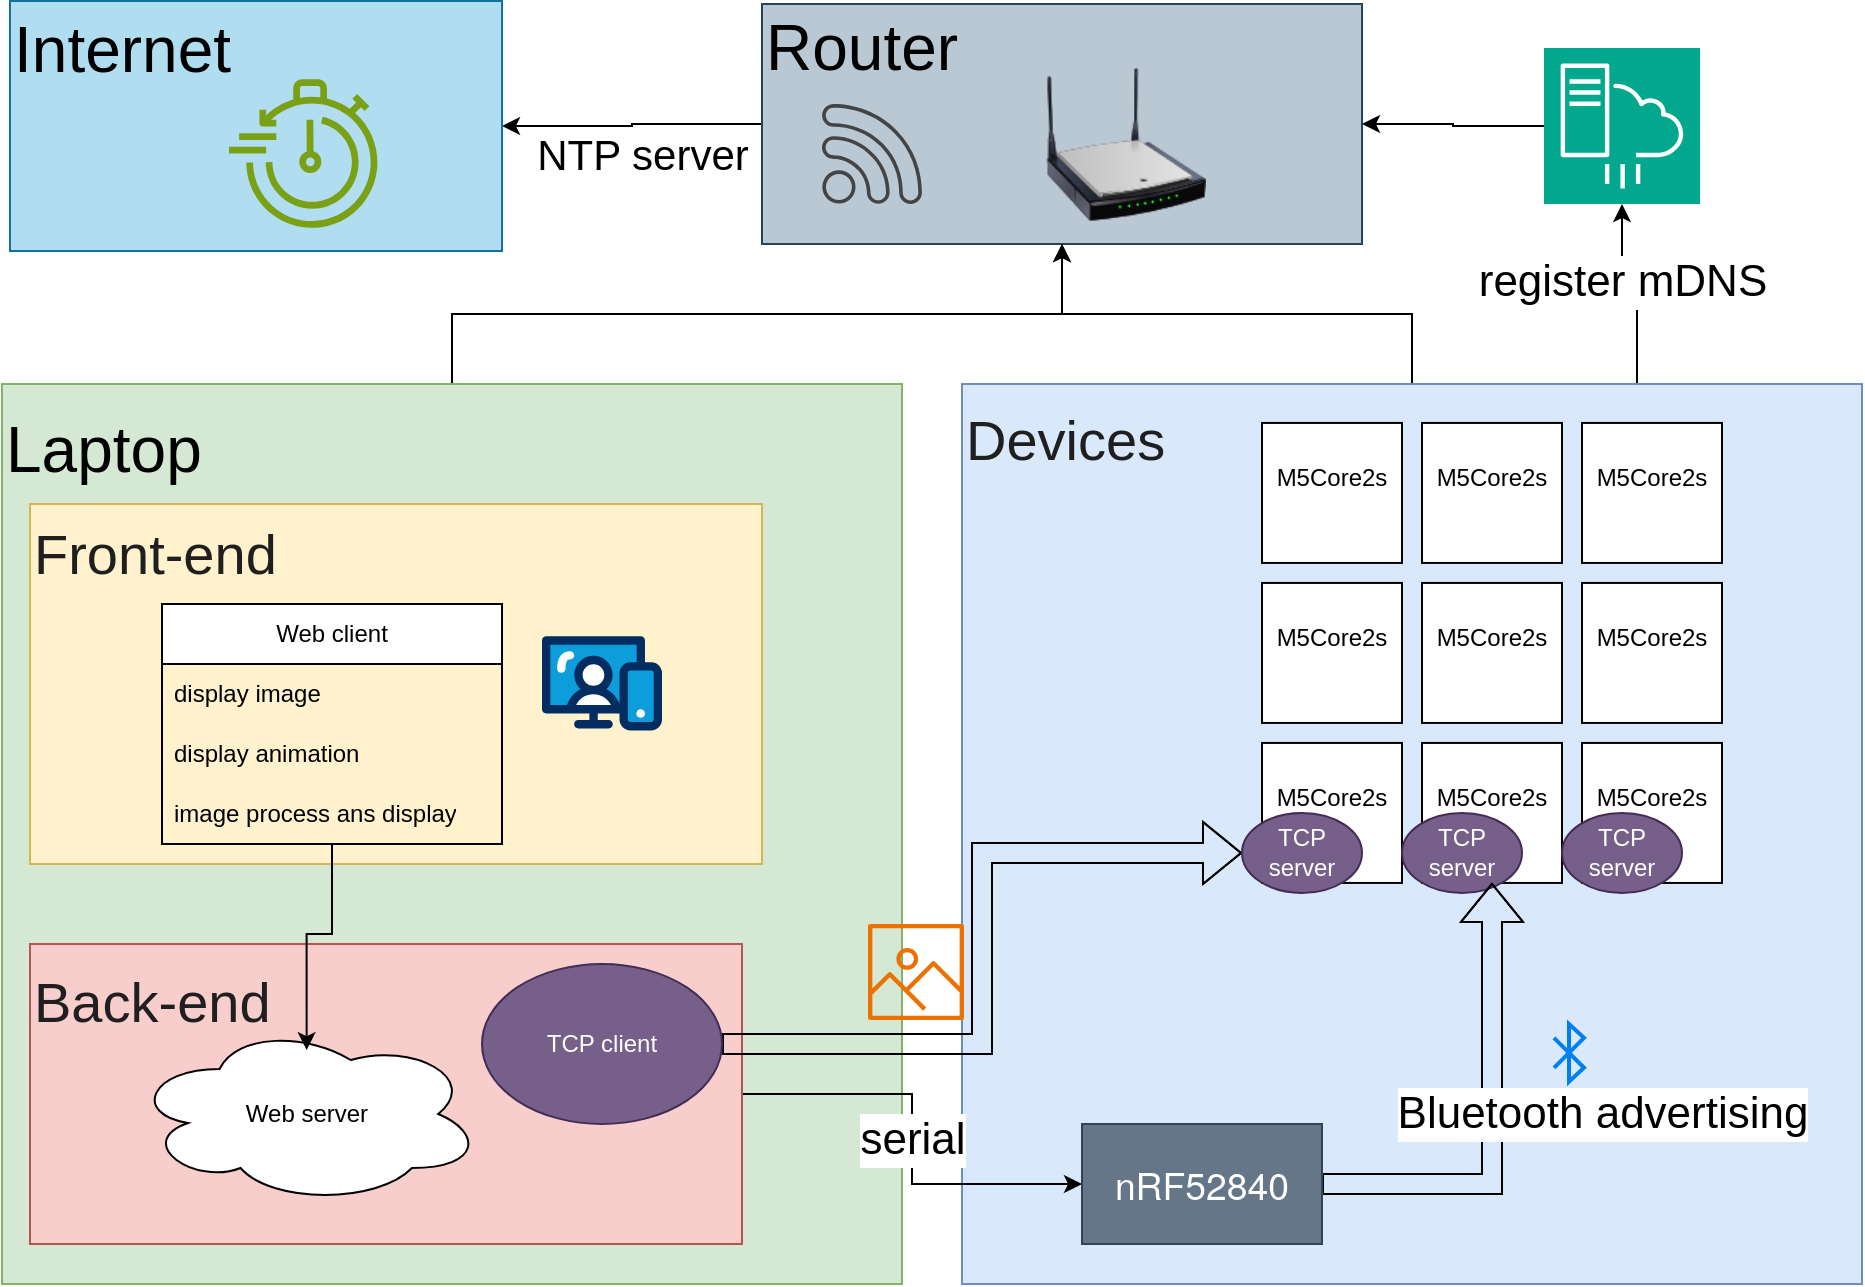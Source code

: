 <mxfile version="24.4.0" type="github">
  <diagram id="prtHgNgQTEPvFCAcTncT" name="Page-1">
    <mxGraphModel dx="1134" dy="1823" grid="1" gridSize="10" guides="1" tooltips="1" connect="1" arrows="1" fold="1" page="1" pageScale="1" pageWidth="827" pageHeight="1169" math="0" shadow="0">
      <root>
        <mxCell id="0" />
        <mxCell id="1" parent="0" />
        <mxCell id="GywmkDHo5cDXgONwIff1-30" style="edgeStyle=orthogonalEdgeStyle;rounded=0;orthogonalLoop=1;jettySize=auto;html=1;entryX=1;entryY=0.5;entryDx=0;entryDy=0;" edge="1" parent="1" source="GywmkDHo5cDXgONwIff1-19" target="GywmkDHo5cDXgONwIff1-27">
          <mxGeometry relative="1" as="geometry" />
        </mxCell>
        <mxCell id="GywmkDHo5cDXgONwIff1-32" value="&lt;font style=&quot;font-size: 21px;&quot;&gt;NTP server&lt;/font&gt;" style="edgeLabel;html=1;align=center;verticalAlign=middle;resizable=0;points=[];" vertex="1" connectable="0" parent="GywmkDHo5cDXgONwIff1-30">
          <mxGeometry x="-0.146" y="5" relative="1" as="geometry">
            <mxPoint x="-4" y="10" as="offset" />
          </mxGeometry>
        </mxCell>
        <mxCell id="GywmkDHo5cDXgONwIff1-19" value="&lt;font style=&quot;font-size: 32px;&quot;&gt;Router&lt;/font&gt;&lt;div&gt;&lt;font style=&quot;font-size: 32px;&quot;&gt;&lt;br&gt;&lt;/font&gt;&lt;/div&gt;&lt;div&gt;&lt;font style=&quot;font-size: 32px;&quot;&gt;&amp;nbsp;&lt;/font&gt;&lt;/div&gt;" style="rounded=0;whiteSpace=wrap;html=1;align=left;fillColor=#bac8d3;strokeColor=#23445d;" vertex="1" parent="1">
          <mxGeometry x="540" width="300" height="120" as="geometry" />
        </mxCell>
        <mxCell id="GywmkDHo5cDXgONwIff1-13" style="edgeStyle=orthogonalEdgeStyle;rounded=0;orthogonalLoop=1;jettySize=auto;html=1;" edge="1" parent="1" source="GywmkDHo5cDXgONwIff1-2" target="GywmkDHo5cDXgONwIff1-19">
          <mxGeometry relative="1" as="geometry" />
        </mxCell>
        <mxCell id="GywmkDHo5cDXgONwIff1-2" value="&lt;font style=&quot;font-size: 32px;&quot;&gt;Laptop&lt;/font&gt;&lt;div&gt;&lt;font style=&quot;font-size: 32px;&quot;&gt;&lt;br&gt;&lt;/font&gt;&lt;/div&gt;&lt;div&gt;&lt;font style=&quot;font-size: 32px;&quot;&gt;&lt;br&gt;&lt;/font&gt;&lt;/div&gt;&lt;div&gt;&lt;font style=&quot;font-size: 32px;&quot;&gt;&lt;br&gt;&lt;/font&gt;&lt;/div&gt;&lt;div&gt;&lt;font style=&quot;font-size: 32px;&quot;&gt;&lt;br&gt;&lt;/font&gt;&lt;/div&gt;&lt;div&gt;&lt;font style=&quot;font-size: 32px;&quot;&gt;&lt;br&gt;&lt;/font&gt;&lt;/div&gt;&lt;div&gt;&lt;font style=&quot;font-size: 32px;&quot;&gt;&lt;br&gt;&lt;/font&gt;&lt;/div&gt;&lt;div&gt;&lt;font style=&quot;font-size: 32px;&quot;&gt;&lt;br&gt;&lt;/font&gt;&lt;/div&gt;&lt;div&gt;&lt;font style=&quot;font-size: 32px;&quot;&gt;&lt;br&gt;&lt;/font&gt;&lt;/div&gt;&lt;div&gt;&lt;font style=&quot;font-size: 32px;&quot;&gt;&lt;br&gt;&lt;/font&gt;&lt;/div&gt;&lt;div&gt;&lt;font style=&quot;font-size: 32px;&quot;&gt;&lt;br&gt;&lt;/font&gt;&lt;/div&gt;" style="rounded=0;whiteSpace=wrap;html=1;align=left;fillColor=#d5e8d4;strokeColor=#82b366;" vertex="1" parent="1">
          <mxGeometry x="160" y="190" width="450" height="450" as="geometry" />
        </mxCell>
        <mxCell id="GywmkDHo5cDXgONwIff1-14" style="edgeStyle=orthogonalEdgeStyle;rounded=0;orthogonalLoop=1;jettySize=auto;html=1;" edge="1" parent="1" source="ECZS6urQ88kVA5Ex51Vr-15" target="GywmkDHo5cDXgONwIff1-19">
          <mxGeometry relative="1" as="geometry" />
        </mxCell>
        <mxCell id="GywmkDHo5cDXgONwIff1-18" style="edgeStyle=orthogonalEdgeStyle;rounded=0;orthogonalLoop=1;jettySize=auto;html=1;exitX=0.75;exitY=0;exitDx=0;exitDy=0;" edge="1" parent="1" source="ECZS6urQ88kVA5Ex51Vr-15" target="GywmkDHo5cDXgONwIff1-17">
          <mxGeometry relative="1" as="geometry" />
        </mxCell>
        <mxCell id="GywmkDHo5cDXgONwIff1-20" value="&lt;font style=&quot;font-size: 22px;&quot;&gt;register mDNS&lt;/font&gt;" style="edgeLabel;html=1;align=center;verticalAlign=middle;resizable=0;points=[];" vertex="1" connectable="0" parent="GywmkDHo5cDXgONwIff1-18">
          <mxGeometry x="0.201" relative="1" as="geometry">
            <mxPoint as="offset" />
          </mxGeometry>
        </mxCell>
        <mxCell id="ECZS6urQ88kVA5Ex51Vr-15" value="&lt;span style=&quot;color: rgb(31, 31, 31); font-family: &amp;quot;Google Sans&amp;quot;, arial, sans-serif-medium, sans-serif; font-size: 28px;&quot;&gt;Devices&lt;/span&gt;&lt;div&gt;&lt;font face=&quot;Google Sans, arial, sans-serif-medium, sans-serif&quot; color=&quot;#1f1f1f&quot;&gt;&lt;span style=&quot;font-size: 28px;&quot;&gt;&lt;br&gt;&lt;/span&gt;&lt;/font&gt;&lt;/div&gt;&lt;div&gt;&lt;font face=&quot;Google Sans, arial, sans-serif-medium, sans-serif&quot; color=&quot;#1f1f1f&quot;&gt;&lt;span style=&quot;font-size: 28px;&quot;&gt;&lt;br&gt;&lt;/span&gt;&lt;/font&gt;&lt;/div&gt;&lt;div&gt;&lt;font face=&quot;Google Sans, arial, sans-serif-medium, sans-serif&quot; color=&quot;#1f1f1f&quot;&gt;&lt;span style=&quot;font-size: 28px;&quot;&gt;&lt;br&gt;&lt;/span&gt;&lt;/font&gt;&lt;/div&gt;&lt;div&gt;&lt;font face=&quot;Google Sans, arial, sans-serif-medium, sans-serif&quot; color=&quot;#1f1f1f&quot;&gt;&lt;span style=&quot;font-size: 28px;&quot;&gt;&lt;br&gt;&lt;/span&gt;&lt;/font&gt;&lt;/div&gt;&lt;div&gt;&lt;font face=&quot;Google Sans, arial, sans-serif-medium, sans-serif&quot; color=&quot;#1f1f1f&quot;&gt;&lt;span style=&quot;font-size: 28px;&quot;&gt;&lt;br&gt;&lt;/span&gt;&lt;/font&gt;&lt;/div&gt;&lt;div&gt;&lt;font face=&quot;Google Sans, arial, sans-serif-medium, sans-serif&quot; color=&quot;#1f1f1f&quot;&gt;&lt;span style=&quot;font-size: 28px;&quot;&gt;&lt;br&gt;&lt;/span&gt;&lt;/font&gt;&lt;div&gt;&lt;font style=&quot;font-size: 32px;&quot;&gt;&lt;br&gt;&lt;/font&gt;&lt;/div&gt;&lt;div&gt;&lt;font style=&quot;font-size: 32px;&quot;&gt;&lt;br&gt;&lt;/font&gt;&lt;/div&gt;&lt;div&gt;&lt;font style=&quot;font-size: 32px;&quot;&gt;&lt;br&gt;&lt;/font&gt;&lt;/div&gt;&lt;div&gt;&lt;font style=&quot;font-size: 32px;&quot;&gt;&lt;br&gt;&lt;/font&gt;&lt;/div&gt;&lt;div&gt;&lt;font style=&quot;font-size: 32px;&quot;&gt;&lt;br&gt;&lt;/font&gt;&lt;/div&gt;&lt;/div&gt;" style="rounded=0;whiteSpace=wrap;html=1;fillColor=#dae8fc;strokeColor=#6c8ebf;align=left;" parent="1" vertex="1">
          <mxGeometry x="640" y="190" width="450" height="450" as="geometry" />
        </mxCell>
        <mxCell id="GywmkDHo5cDXgONwIff1-25" value="&lt;font style=&quot;font-size: 22px;&quot;&gt;serial&lt;/font&gt;" style="edgeStyle=orthogonalEdgeStyle;rounded=0;orthogonalLoop=1;jettySize=auto;html=1;entryX=0;entryY=0.5;entryDx=0;entryDy=0;" edge="1" parent="1" source="ECZS6urQ88kVA5Ex51Vr-16" target="GywmkDHo5cDXgONwIff1-9">
          <mxGeometry relative="1" as="geometry" />
        </mxCell>
        <mxCell id="ECZS6urQ88kVA5Ex51Vr-16" value="&lt;span style=&quot;color: rgb(31, 31, 31); font-family: &amp;quot;Google Sans&amp;quot;, arial, sans-serif-medium, sans-serif; font-size: 28px;&quot;&gt;Back-end&lt;/span&gt;&lt;br&gt;&lt;div&gt;&lt;br&gt;&lt;/div&gt;&lt;div&gt;&lt;font style=&quot;font-size: 32px;&quot;&gt;&lt;br&gt;&lt;/font&gt;&lt;/div&gt;&lt;div&gt;&lt;font style=&quot;font-size: 32px;&quot;&gt;&lt;br&gt;&lt;/font&gt;&lt;/div&gt;" style="rounded=0;whiteSpace=wrap;html=1;fillColor=#f8cecc;strokeColor=#b85450;align=left;" parent="1" vertex="1">
          <mxGeometry x="174" y="470" width="356" height="150" as="geometry" />
        </mxCell>
        <mxCell id="ECZS6urQ88kVA5Ex51Vr-14" value="&lt;span style=&quot;color: rgb(31, 31, 31); font-family: &amp;quot;Google Sans&amp;quot;, arial, sans-serif-medium, sans-serif; font-size: 28px;&quot;&gt;Front-end&lt;/span&gt;&lt;br&gt;&lt;div&gt;&lt;br&gt;&lt;/div&gt;&lt;div&gt;&lt;font style=&quot;font-size: 32px;&quot;&gt;&lt;br&gt;&lt;/font&gt;&lt;/div&gt;&lt;div&gt;&lt;font style=&quot;font-size: 32px;&quot;&gt;&lt;br&gt;&lt;/font&gt;&lt;/div&gt;&lt;div&gt;&lt;font style=&quot;font-size: 32px;&quot;&gt;&lt;br&gt;&lt;/font&gt;&lt;/div&gt;" style="rounded=0;whiteSpace=wrap;html=1;fillColor=#fff2cc;strokeColor=#d6b656;align=left;" parent="1" vertex="1">
          <mxGeometry x="174" y="250" width="366" height="180" as="geometry" />
        </mxCell>
        <mxCell id="ECZS6urQ88kVA5Ex51Vr-1" value="Web server" style="ellipse;shape=cloud;whiteSpace=wrap;html=1;" parent="1" vertex="1">
          <mxGeometry x="225" y="510" width="175" height="90" as="geometry" />
        </mxCell>
        <mxCell id="ECZS6urQ88kVA5Ex51Vr-3" style="edgeStyle=orthogonalEdgeStyle;rounded=0;orthogonalLoop=1;jettySize=auto;html=1;entryX=0.499;entryY=0.145;entryDx=0;entryDy=0;entryPerimeter=0;" parent="1" source="ECZS6urQ88kVA5Ex51Vr-6" target="ECZS6urQ88kVA5Ex51Vr-1" edge="1">
          <mxGeometry relative="1" as="geometry">
            <mxPoint x="410" y="360" as="sourcePoint" />
          </mxGeometry>
        </mxCell>
        <mxCell id="ECZS6urQ88kVA5Ex51Vr-6" value="Web client" style="swimlane;fontStyle=0;childLayout=stackLayout;horizontal=1;startSize=30;horizontalStack=0;resizeParent=1;resizeParentMax=0;resizeLast=0;collapsible=1;marginBottom=0;whiteSpace=wrap;html=1;" parent="1" vertex="1">
          <mxGeometry x="240" y="300" width="170" height="120" as="geometry">
            <mxRectangle x="180" y="80" width="100" height="30" as="alternateBounds" />
          </mxGeometry>
        </mxCell>
        <mxCell id="ECZS6urQ88kVA5Ex51Vr-7" value="display image" style="text;strokeColor=none;fillColor=none;align=left;verticalAlign=middle;spacingLeft=4;spacingRight=4;overflow=hidden;points=[[0,0.5],[1,0.5]];portConstraint=eastwest;rotatable=0;whiteSpace=wrap;html=1;" parent="ECZS6urQ88kVA5Ex51Vr-6" vertex="1">
          <mxGeometry y="30" width="170" height="30" as="geometry" />
        </mxCell>
        <mxCell id="ECZS6urQ88kVA5Ex51Vr-8" value="display animation" style="text;strokeColor=none;fillColor=none;align=left;verticalAlign=middle;spacingLeft=4;spacingRight=4;overflow=hidden;points=[[0,0.5],[1,0.5]];portConstraint=eastwest;rotatable=0;whiteSpace=wrap;html=1;" parent="ECZS6urQ88kVA5Ex51Vr-6" vertex="1">
          <mxGeometry y="60" width="170" height="30" as="geometry" />
        </mxCell>
        <mxCell id="ECZS6urQ88kVA5Ex51Vr-9" value="image process ans display" style="text;strokeColor=none;fillColor=none;align=left;verticalAlign=middle;spacingLeft=4;spacingRight=4;overflow=hidden;points=[[0,0.5],[1,0.5]];portConstraint=eastwest;rotatable=0;whiteSpace=wrap;html=1;" parent="ECZS6urQ88kVA5Ex51Vr-6" vertex="1">
          <mxGeometry y="90" width="170" height="30" as="geometry" />
        </mxCell>
        <mxCell id="ECZS6urQ88kVA5Ex51Vr-17" value="&lt;span class=&quot;fontstyle0&quot;&gt;M5Core2s&lt;/span&gt; &lt;div&gt;&lt;br/&gt;&lt;/div&gt;" style="rounded=0;whiteSpace=wrap;html=1;" parent="1" vertex="1">
          <mxGeometry x="790" y="209.47" width="70" height="70" as="geometry" />
        </mxCell>
        <mxCell id="ECZS6urQ88kVA5Ex51Vr-18" value="&lt;span class=&quot;fontstyle0&quot;&gt;M5Core2s&lt;/span&gt; &lt;div&gt;&lt;br/&gt;&lt;/div&gt;" style="rounded=0;whiteSpace=wrap;html=1;" parent="1" vertex="1">
          <mxGeometry x="790" y="289.47" width="70" height="70" as="geometry" />
        </mxCell>
        <mxCell id="ECZS6urQ88kVA5Ex51Vr-26" style="edgeStyle=orthogonalEdgeStyle;rounded=0;orthogonalLoop=1;jettySize=auto;html=1;entryX=0;entryY=0.5;entryDx=0;entryDy=0;shape=flexArrow;" parent="1" source="GywmkDHo5cDXgONwIff1-3" target="GywmkDHo5cDXgONwIff1-4" edge="1">
          <mxGeometry relative="1" as="geometry">
            <mxPoint x="504.59" y="570" as="sourcePoint" />
            <mxPoint x="859.531" y="430.0" as="targetPoint" />
          </mxGeometry>
        </mxCell>
        <mxCell id="ECZS6urQ88kVA5Ex51Vr-19" value="&lt;span class=&quot;fontstyle0&quot;&gt;M5Core2s&lt;/span&gt; &lt;div&gt;&lt;br/&gt;&lt;/div&gt;" style="rounded=0;whiteSpace=wrap;html=1;" parent="1" vertex="1">
          <mxGeometry x="790" y="369.47" width="70" height="70" as="geometry" />
        </mxCell>
        <mxCell id="ECZS6urQ88kVA5Ex51Vr-20" value="&lt;span class=&quot;fontstyle0&quot;&gt;M5Core2s&lt;/span&gt; &lt;div&gt;&lt;br/&gt;&lt;/div&gt;" style="rounded=0;whiteSpace=wrap;html=1;" parent="1" vertex="1">
          <mxGeometry x="870" y="209.47" width="70" height="70" as="geometry" />
        </mxCell>
        <mxCell id="ECZS6urQ88kVA5Ex51Vr-21" value="&lt;span class=&quot;fontstyle0&quot;&gt;M5Core2s&lt;/span&gt; &lt;div&gt;&lt;br/&gt;&lt;/div&gt;" style="rounded=0;whiteSpace=wrap;html=1;" parent="1" vertex="1">
          <mxGeometry x="870" y="289.47" width="70" height="70" as="geometry" />
        </mxCell>
        <mxCell id="ECZS6urQ88kVA5Ex51Vr-22" value="&lt;span class=&quot;fontstyle0&quot;&gt;M5Core2s&lt;/span&gt; &lt;div&gt;&lt;br/&gt;&lt;/div&gt;" style="rounded=0;whiteSpace=wrap;html=1;" parent="1" vertex="1">
          <mxGeometry x="870" y="369.47" width="70" height="70" as="geometry" />
        </mxCell>
        <mxCell id="ECZS6urQ88kVA5Ex51Vr-23" value="&lt;span class=&quot;fontstyle0&quot;&gt;M5Core2s&lt;/span&gt; &lt;div&gt;&lt;br/&gt;&lt;/div&gt;" style="rounded=0;whiteSpace=wrap;html=1;" parent="1" vertex="1">
          <mxGeometry x="950" y="209.47" width="70" height="70" as="geometry" />
        </mxCell>
        <mxCell id="ECZS6urQ88kVA5Ex51Vr-24" value="&lt;span class=&quot;fontstyle0&quot;&gt;M5Core2s&lt;/span&gt; &lt;div&gt;&lt;br/&gt;&lt;/div&gt;" style="rounded=0;whiteSpace=wrap;html=1;" parent="1" vertex="1">
          <mxGeometry x="950" y="289.47" width="70" height="70" as="geometry" />
        </mxCell>
        <mxCell id="ECZS6urQ88kVA5Ex51Vr-25" value="&lt;span class=&quot;fontstyle0&quot;&gt;M5Core2s&lt;/span&gt; &lt;div&gt;&lt;br/&gt;&lt;/div&gt;" style="rounded=0;whiteSpace=wrap;html=1;" parent="1" vertex="1">
          <mxGeometry x="950" y="369.47" width="70" height="70" as="geometry" />
        </mxCell>
        <mxCell id="GywmkDHo5cDXgONwIff1-3" value="TCP client" style="ellipse;whiteSpace=wrap;html=1;fillColor=#76608a;fontColor=#ffffff;strokeColor=#432D57;" vertex="1" parent="1">
          <mxGeometry x="400" y="480" width="120" height="80" as="geometry" />
        </mxCell>
        <mxCell id="GywmkDHo5cDXgONwIff1-4" value="TCP server" style="ellipse;whiteSpace=wrap;html=1;fillColor=#76608a;fontColor=#ffffff;strokeColor=#432D57;" vertex="1" parent="1">
          <mxGeometry x="780" y="404.47" width="60" height="40" as="geometry" />
        </mxCell>
        <mxCell id="GywmkDHo5cDXgONwIff1-5" value="TCP server" style="ellipse;whiteSpace=wrap;html=1;fillColor=#76608a;fontColor=#ffffff;strokeColor=#432D57;" vertex="1" parent="1">
          <mxGeometry x="860" y="404.47" width="60" height="40" as="geometry" />
        </mxCell>
        <mxCell id="GywmkDHo5cDXgONwIff1-6" value="TCP server" style="ellipse;whiteSpace=wrap;html=1;fillColor=#76608a;fontColor=#ffffff;strokeColor=#432D57;" vertex="1" parent="1">
          <mxGeometry x="940" y="404.47" width="60" height="40" as="geometry" />
        </mxCell>
        <mxCell id="GywmkDHo5cDXgONwIff1-10" style="edgeStyle=orthogonalEdgeStyle;rounded=0;orthogonalLoop=1;jettySize=auto;html=1;shape=flexArrow;" edge="1" parent="1" source="GywmkDHo5cDXgONwIff1-9" target="ECZS6urQ88kVA5Ex51Vr-22">
          <mxGeometry relative="1" as="geometry">
            <mxPoint x="880.0" y="605.53" as="sourcePoint" />
            <mxPoint x="950.0" y="460.0" as="targetPoint" />
          </mxGeometry>
        </mxCell>
        <mxCell id="GywmkDHo5cDXgONwIff1-11" value="&lt;font style=&quot;font-size: 22px;&quot;&gt;Bluetooth advertising&lt;/font&gt;" style="edgeLabel;html=1;align=center;verticalAlign=middle;resizable=0;points=[];" vertex="1" connectable="0" parent="GywmkDHo5cDXgONwIff1-10">
          <mxGeometry x="0.051" y="1" relative="1" as="geometry">
            <mxPoint x="56" y="4" as="offset" />
          </mxGeometry>
        </mxCell>
        <mxCell id="GywmkDHo5cDXgONwIff1-9" value="&lt;font face=&quot;Helvetica Neue&quot;&gt;&lt;span style=&quot;font-size: 18.667px;&quot;&gt;nRF52840&lt;/span&gt;&lt;/font&gt;" style="rounded=0;whiteSpace=wrap;html=1;fillColor=#647687;fontColor=#ffffff;strokeColor=#314354;" vertex="1" parent="1">
          <mxGeometry x="700" y="560" width="120" height="60" as="geometry" />
        </mxCell>
        <mxCell id="GywmkDHo5cDXgONwIff1-12" value="" style="image;html=1;image=img/lib/clip_art/networking/Wireless_Router_N_128x128.png" vertex="1" parent="1">
          <mxGeometry x="682" y="30" width="80" height="80" as="geometry" />
        </mxCell>
        <mxCell id="GywmkDHo5cDXgONwIff1-15" value="" style="sketch=0;pointerEvents=1;shadow=0;dashed=0;html=1;strokeColor=none;fillColor=#434445;aspect=fixed;labelPosition=center;verticalLabelPosition=bottom;verticalAlign=top;align=center;outlineConnect=0;shape=mxgraph.vvd.wi_fi;" vertex="1" parent="1">
          <mxGeometry x="570" y="50" width="50" height="50" as="geometry" />
        </mxCell>
        <mxCell id="GywmkDHo5cDXgONwIff1-16" value="" style="html=1;verticalLabelPosition=bottom;align=center;labelBackgroundColor=#ffffff;verticalAlign=top;strokeWidth=2;strokeColor=#0080F0;shadow=0;dashed=0;shape=mxgraph.ios7.icons.bluetooth;pointerEvents=1" vertex="1" parent="1">
          <mxGeometry x="936" y="510" width="15" height="28.8" as="geometry" />
        </mxCell>
        <mxCell id="GywmkDHo5cDXgONwIff1-21" style="edgeStyle=orthogonalEdgeStyle;rounded=0;orthogonalLoop=1;jettySize=auto;html=1;" edge="1" parent="1" source="GywmkDHo5cDXgONwIff1-17" target="GywmkDHo5cDXgONwIff1-19">
          <mxGeometry relative="1" as="geometry" />
        </mxCell>
        <mxCell id="GywmkDHo5cDXgONwIff1-17" value="" style="sketch=0;points=[[0,0,0],[0.25,0,0],[0.5,0,0],[0.75,0,0],[1,0,0],[0,1,0],[0.25,1,0],[0.5,1,0],[0.75,1,0],[1,1,0],[0,0.25,0],[0,0.5,0],[0,0.75,0],[1,0.25,0],[1,0.5,0],[1,0.75,0]];outlineConnect=0;fontColor=#232F3E;fillColor=#01A88D;strokeColor=#ffffff;dashed=0;verticalLabelPosition=bottom;verticalAlign=top;align=center;html=1;fontSize=12;fontStyle=0;aspect=fixed;shape=mxgraph.aws4.resourceIcon;resIcon=mxgraph.aws4.server_migration_service;" vertex="1" parent="1">
          <mxGeometry x="931" y="22" width="78" height="78" as="geometry" />
        </mxCell>
        <mxCell id="GywmkDHo5cDXgONwIff1-23" value="" style="sketch=0;outlineConnect=0;fontColor=#232F3E;gradientColor=none;fillColor=#ED7100;strokeColor=none;dashed=0;verticalLabelPosition=bottom;verticalAlign=top;align=center;html=1;fontSize=12;fontStyle=0;aspect=fixed;pointerEvents=1;shape=mxgraph.aws4.container_registry_image;" vertex="1" parent="1">
          <mxGeometry x="593" y="460" width="48" height="48" as="geometry" />
        </mxCell>
        <mxCell id="GywmkDHo5cDXgONwIff1-24" value="" style="verticalLabelPosition=bottom;aspect=fixed;html=1;shape=mxgraph.salesforce.web;" vertex="1" parent="1">
          <mxGeometry x="430" y="316" width="60" height="47.4" as="geometry" />
        </mxCell>
        <mxCell id="GywmkDHo5cDXgONwIff1-26" value="" style="shape=image;html=1;verticalAlign=top;verticalLabelPosition=bottom;labelBackgroundColor=#ffffff;imageAspect=0;aspect=fixed;image=https://cdn4.iconfinder.com/data/icons/johaupt_free_icons_01/com_plug01.png" vertex="1" parent="1">
          <mxGeometry x="650" y="553" width="32" height="32" as="geometry" />
        </mxCell>
        <mxCell id="GywmkDHo5cDXgONwIff1-27" value="&lt;font style=&quot;font-size: 32px;&quot;&gt;Internet&lt;/font&gt;&lt;div&gt;&lt;font style=&quot;font-size: 32px;&quot;&gt;&lt;br&gt;&lt;/font&gt;&lt;/div&gt;&lt;div&gt;&lt;font style=&quot;font-size: 32px;&quot;&gt;&lt;br&gt;&lt;/font&gt;&lt;/div&gt;" style="rounded=0;whiteSpace=wrap;html=1;fillColor=#b1ddf0;align=left;strokeColor=#10739e;" vertex="1" parent="1">
          <mxGeometry x="164" y="-1.5" width="246" height="125" as="geometry" />
        </mxCell>
        <mxCell id="GywmkDHo5cDXgONwIff1-31" value="" style="sketch=0;outlineConnect=0;fontColor=#232F3E;gradientColor=none;fillColor=#7AA116;strokeColor=none;dashed=0;verticalLabelPosition=bottom;verticalAlign=top;align=center;html=1;fontSize=12;fontStyle=0;aspect=fixed;pointerEvents=1;shape=mxgraph.aws4.backup_recovery_time_objective;" vertex="1" parent="1">
          <mxGeometry x="273.5" y="37.5" width="78" height="75" as="geometry" />
        </mxCell>
      </root>
    </mxGraphModel>
  </diagram>
</mxfile>

